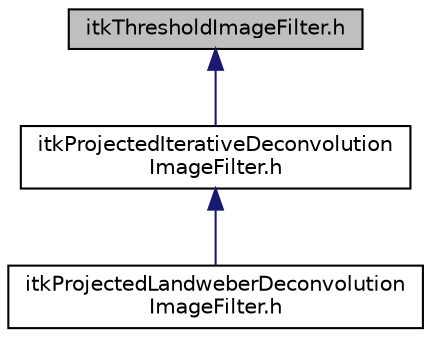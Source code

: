 digraph "itkThresholdImageFilter.h"
{
 // LATEX_PDF_SIZE
  edge [fontname="Helvetica",fontsize="10",labelfontname="Helvetica",labelfontsize="10"];
  node [fontname="Helvetica",fontsize="10",shape=record];
  Node1 [label="itkThresholdImageFilter.h",height=0.2,width=0.4,color="black", fillcolor="grey75", style="filled", fontcolor="black",tooltip=" "];
  Node1 -> Node2 [dir="back",color="midnightblue",fontsize="10",style="solid",fontname="Helvetica"];
  Node2 [label="itkProjectedIterativeDeconvolution\lImageFilter.h",height=0.2,width=0.4,color="black", fillcolor="white", style="filled",URL="$itkProjectedIterativeDeconvolutionImageFilter_8h.html",tooltip=" "];
  Node2 -> Node3 [dir="back",color="midnightblue",fontsize="10",style="solid",fontname="Helvetica"];
  Node3 [label="itkProjectedLandweberDeconvolution\lImageFilter.h",height=0.2,width=0.4,color="black", fillcolor="white", style="filled",URL="$itkProjectedLandweberDeconvolutionImageFilter_8h.html",tooltip=" "];
}

